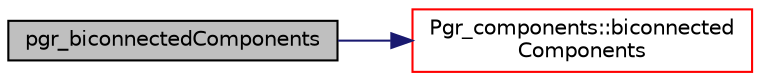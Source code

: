 digraph "pgr_biconnectedComponents"
{
  edge [fontname="Helvetica",fontsize="10",labelfontname="Helvetica",labelfontsize="10"];
  node [fontname="Helvetica",fontsize="10",shape=record];
  rankdir="LR";
  Node16 [label="pgr_biconnectedComponents",height=0.2,width=0.4,color="black", fillcolor="grey75", style="filled", fontcolor="black"];
  Node16 -> Node17 [color="midnightblue",fontsize="10",style="solid",fontname="Helvetica"];
  Node17 [label="Pgr_components::biconnected\lComponents",height=0.2,width=0.4,color="red", fillcolor="white", style="filled",URL="$classPgr__components.html#a6cc0eaa02c9ea5143a3e4542508f647f",tooltip="Biconnected Components. "];
}
